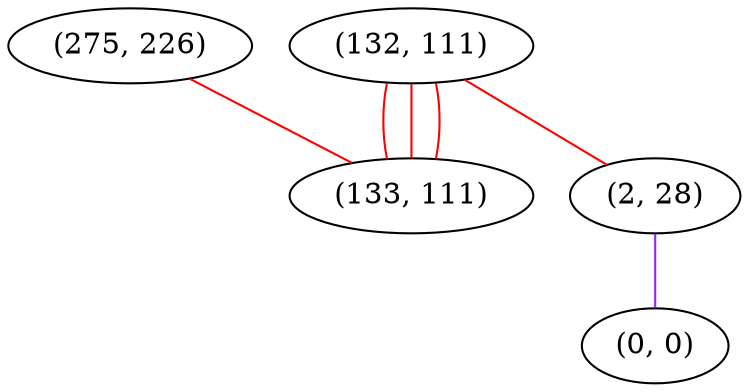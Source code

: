graph "" {
"(275, 226)";
"(132, 111)";
"(133, 111)";
"(2, 28)";
"(0, 0)";
"(275, 226)" -- "(133, 111)"  [color=red, key=0, weight=1];
"(132, 111)" -- "(133, 111)"  [color=red, key=0, weight=1];
"(132, 111)" -- "(133, 111)"  [color=red, key=1, weight=1];
"(132, 111)" -- "(133, 111)"  [color=red, key=2, weight=1];
"(132, 111)" -- "(2, 28)"  [color=red, key=0, weight=1];
"(2, 28)" -- "(0, 0)"  [color=purple, key=0, weight=4];
}
